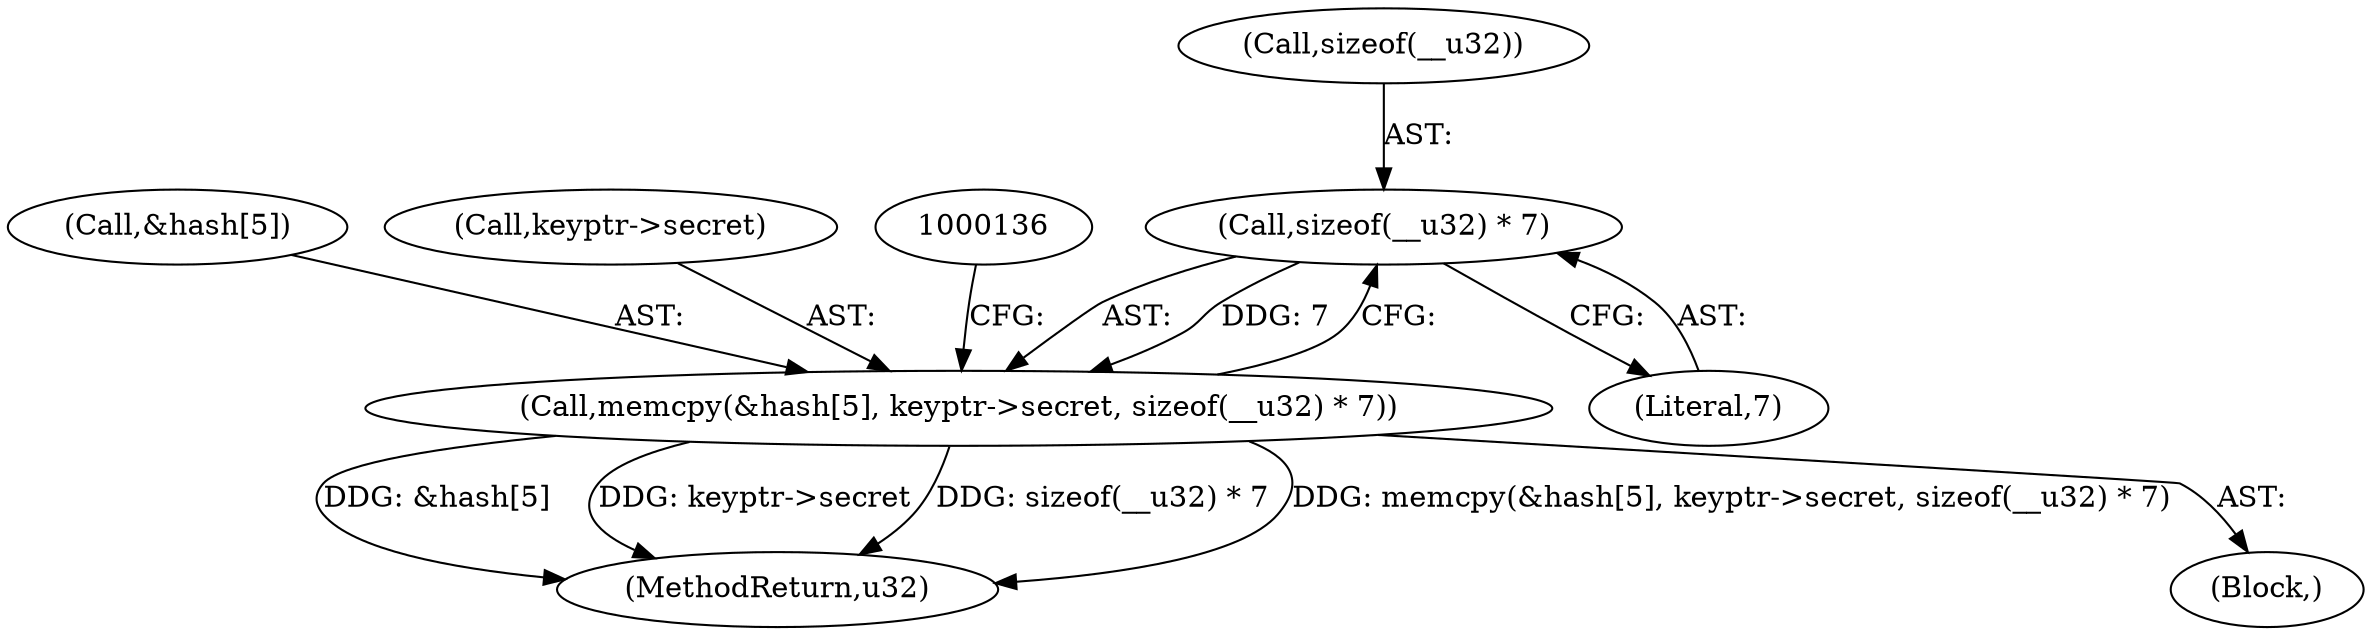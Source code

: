digraph "1_linux_6e5714eaf77d79ae1c8b47e3e040ff5411b717ec_6@API" {
"1000129" [label="(Call,sizeof(__u32) * 7)"];
"1000121" [label="(Call,memcpy(&hash[5], keyptr->secret, sizeof(__u32) * 7))"];
"1000122" [label="(Call,&hash[5])"];
"1000121" [label="(Call,memcpy(&hash[5], keyptr->secret, sizeof(__u32) * 7))"];
"1000139" [label="(MethodReturn,u32)"];
"1000104" [label="(Block,)"];
"1000130" [label="(Call,sizeof(__u32))"];
"1000129" [label="(Call,sizeof(__u32) * 7)"];
"1000126" [label="(Call,keyptr->secret)"];
"1000132" [label="(Literal,7)"];
"1000129" -> "1000121"  [label="AST: "];
"1000129" -> "1000132"  [label="CFG: "];
"1000130" -> "1000129"  [label="AST: "];
"1000132" -> "1000129"  [label="AST: "];
"1000121" -> "1000129"  [label="CFG: "];
"1000129" -> "1000121"  [label="DDG: 7"];
"1000121" -> "1000104"  [label="AST: "];
"1000122" -> "1000121"  [label="AST: "];
"1000126" -> "1000121"  [label="AST: "];
"1000136" -> "1000121"  [label="CFG: "];
"1000121" -> "1000139"  [label="DDG: &hash[5]"];
"1000121" -> "1000139"  [label="DDG: keyptr->secret"];
"1000121" -> "1000139"  [label="DDG: sizeof(__u32) * 7"];
"1000121" -> "1000139"  [label="DDG: memcpy(&hash[5], keyptr->secret, sizeof(__u32) * 7)"];
}

